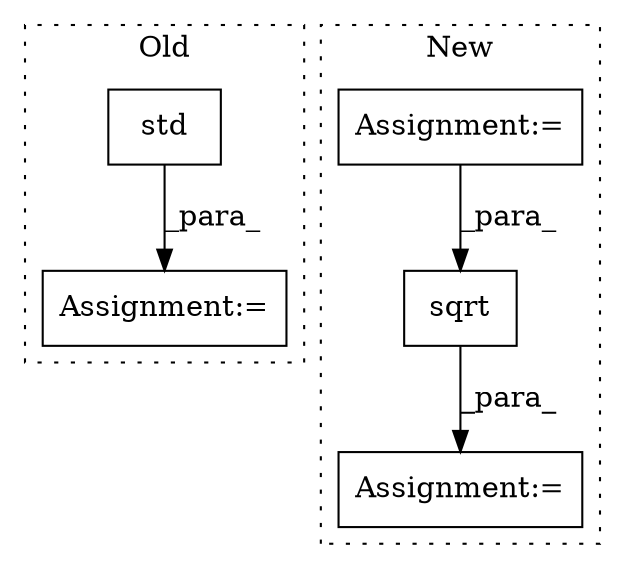 digraph G {
subgraph cluster0 {
1 [label="std" a="32" s="3042,3119" l="4,1" shape="box"];
4 [label="Assignment:=" a="7" s="3035" l="1" shape="box"];
label = "Old";
style="dotted";
}
subgraph cluster1 {
2 [label="sqrt" a="32" s="3709,3745" l="5,1" shape="box"];
3 [label="Assignment:=" a="7" s="3423" l="1" shape="box"];
5 [label="Assignment:=" a="7" s="3703" l="1" shape="box"];
label = "New";
style="dotted";
}
1 -> 4 [label="_para_"];
2 -> 5 [label="_para_"];
3 -> 2 [label="_para_"];
}